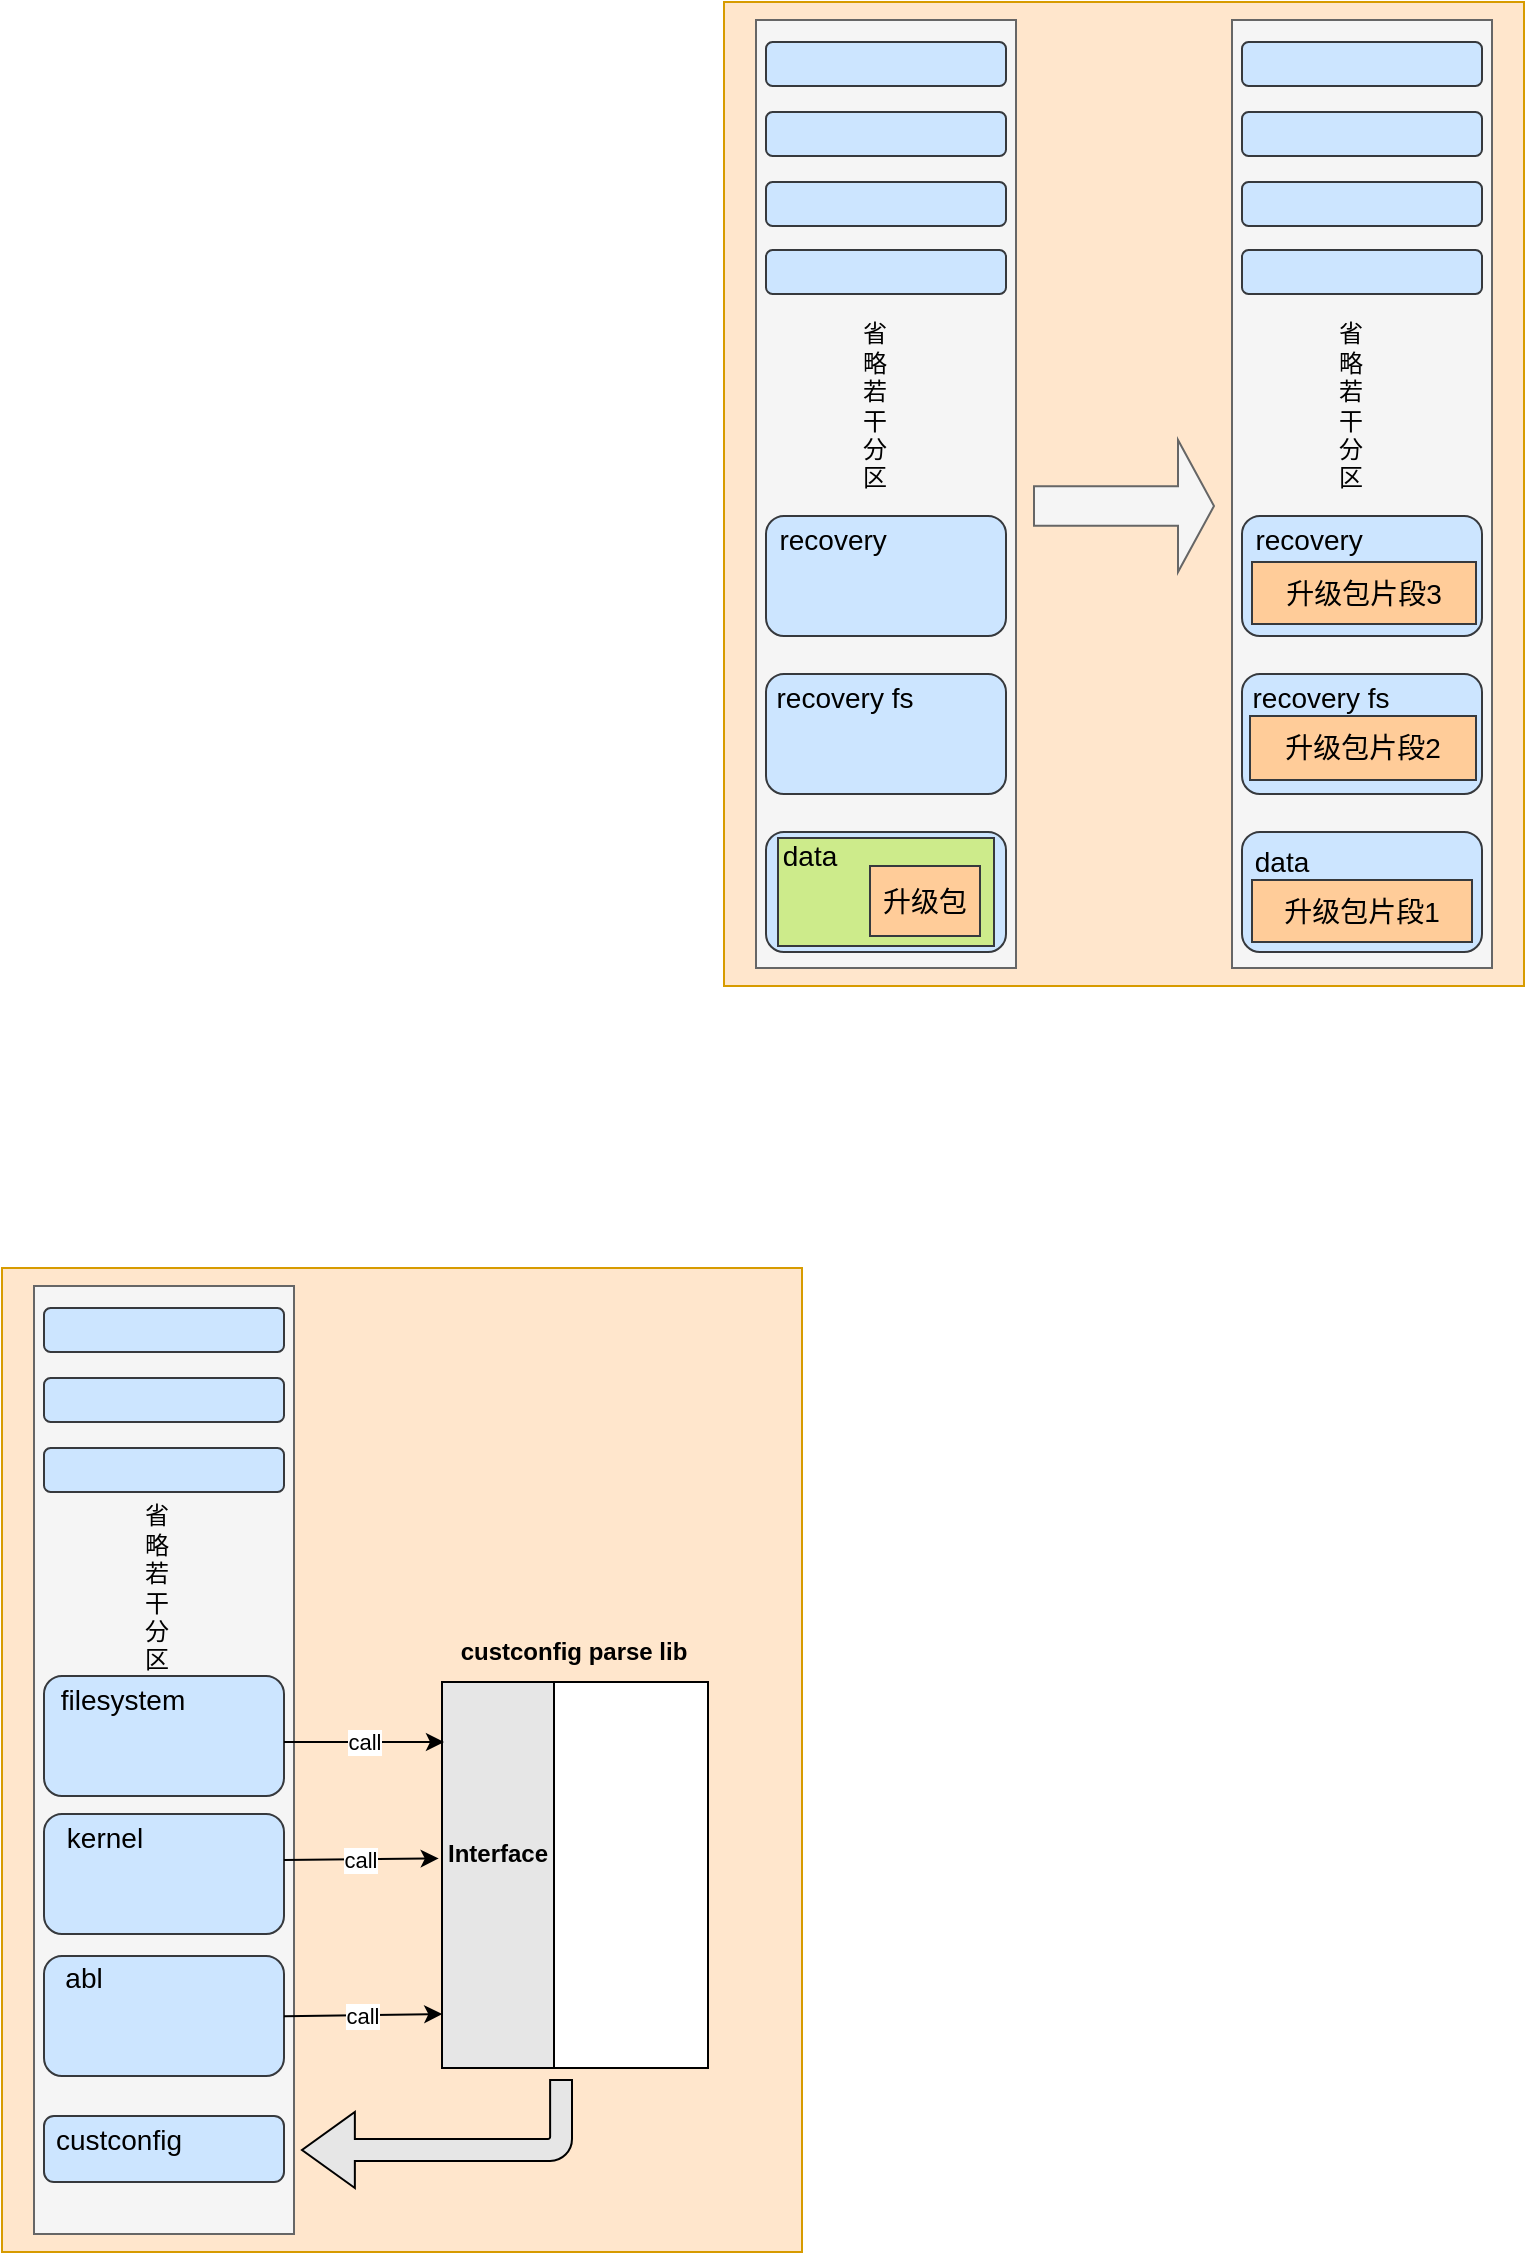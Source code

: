<mxfile version="20.1.2" type="github">
  <diagram id="Tym4I2ePUdt9SY9PQDoQ" name="第 1 页">
    <mxGraphModel dx="1531" dy="746" grid="0" gridSize="10" guides="1" tooltips="1" connect="1" arrows="1" fold="1" page="1" pageScale="1" pageWidth="827" pageHeight="1169" math="0" shadow="0">
      <root>
        <mxCell id="0" />
        <mxCell id="1" parent="0" />
        <mxCell id="a4vEm1wac4h2UvTmXm-i-44" value="" style="rounded=0;whiteSpace=wrap;html=1;fontSize=14;fillColor=#ffe6cc;strokeColor=#d79b00;" parent="1" vertex="1">
          <mxGeometry x="399" y="11" width="400" height="492" as="geometry" />
        </mxCell>
        <mxCell id="a4vEm1wac4h2UvTmXm-i-2" value="" style="rounded=0;whiteSpace=wrap;html=1;fillColor=#f5f5f5;fontColor=#333333;strokeColor=#666666;" parent="1" vertex="1">
          <mxGeometry x="415" y="20" width="130" height="474" as="geometry" />
        </mxCell>
        <mxCell id="a4vEm1wac4h2UvTmXm-i-3" value="" style="rounded=1;whiteSpace=wrap;html=1;fillColor=#cce5ff;strokeColor=#36393d;" parent="1" vertex="1">
          <mxGeometry x="420" y="31" width="120" height="22" as="geometry" />
        </mxCell>
        <mxCell id="a4vEm1wac4h2UvTmXm-i-6" value="" style="rounded=1;whiteSpace=wrap;html=1;fontStyle=0;fillColor=#cce5ff;strokeColor=#36393d;" parent="1" vertex="1">
          <mxGeometry x="420" y="268" width="120" height="60" as="geometry" />
        </mxCell>
        <mxCell id="a4vEm1wac4h2UvTmXm-i-7" value="" style="rounded=1;whiteSpace=wrap;html=1;fontStyle=0;fillColor=#cce5ff;strokeColor=#36393d;" parent="1" vertex="1">
          <mxGeometry x="420" y="347" width="120" height="60" as="geometry" />
        </mxCell>
        <mxCell id="a4vEm1wac4h2UvTmXm-i-8" value="" style="rounded=1;whiteSpace=wrap;html=1;fontStyle=0;fillColor=#cce5ff;strokeColor=#36393d;" parent="1" vertex="1">
          <mxGeometry x="420" y="426" width="120" height="60" as="geometry" />
        </mxCell>
        <mxCell id="a4vEm1wac4h2UvTmXm-i-11" value="省&lt;br&gt;略&lt;br&gt;若&lt;br&gt;干&lt;br&gt;分&lt;br&gt;区" style="text;html=1;strokeColor=none;fillColor=none;align=center;verticalAlign=middle;whiteSpace=wrap;rounded=0;" parent="1" vertex="1">
          <mxGeometry x="450" y="169" width="49" height="88" as="geometry" />
        </mxCell>
        <mxCell id="a4vEm1wac4h2UvTmXm-i-12" value="" style="rounded=1;whiteSpace=wrap;html=1;fillColor=#cce5ff;strokeColor=#36393d;" parent="1" vertex="1">
          <mxGeometry x="420" y="66" width="120" height="22" as="geometry" />
        </mxCell>
        <mxCell id="a4vEm1wac4h2UvTmXm-i-13" value="" style="rounded=1;whiteSpace=wrap;html=1;fillColor=#cce5ff;strokeColor=#36393d;" parent="1" vertex="1">
          <mxGeometry x="420" y="101" width="120" height="22" as="geometry" />
        </mxCell>
        <mxCell id="a4vEm1wac4h2UvTmXm-i-14" value="" style="rounded=1;whiteSpace=wrap;html=1;fillColor=#cce5ff;strokeColor=#36393d;" parent="1" vertex="1">
          <mxGeometry x="420" y="135" width="120" height="22" as="geometry" />
        </mxCell>
        <mxCell id="a4vEm1wac4h2UvTmXm-i-19" value="recovery fs" style="text;html=1;strokeColor=none;fillColor=none;align=center;verticalAlign=middle;whiteSpace=wrap;rounded=0;fontSize=14;" parent="1" vertex="1">
          <mxGeometry x="424" y="347" width="71" height="23" as="geometry" />
        </mxCell>
        <mxCell id="a4vEm1wac4h2UvTmXm-i-20" value="recovery&amp;nbsp;" style="text;html=1;strokeColor=none;fillColor=none;align=center;verticalAlign=middle;whiteSpace=wrap;rounded=0;fontSize=14;" parent="1" vertex="1">
          <mxGeometry x="420" y="268" width="71" height="23" as="geometry" />
        </mxCell>
        <mxCell id="a4vEm1wac4h2UvTmXm-i-21" value="" style="rounded=0;whiteSpace=wrap;html=1;fillColor=#f5f5f5;fontColor=#333333;strokeColor=#666666;" parent="1" vertex="1">
          <mxGeometry x="653" y="20" width="130" height="474" as="geometry" />
        </mxCell>
        <mxCell id="a4vEm1wac4h2UvTmXm-i-22" value="" style="rounded=1;whiteSpace=wrap;html=1;fillColor=#cce5ff;strokeColor=#36393d;" parent="1" vertex="1">
          <mxGeometry x="658" y="31" width="120" height="22" as="geometry" />
        </mxCell>
        <mxCell id="a4vEm1wac4h2UvTmXm-i-23" value="" style="rounded=1;whiteSpace=wrap;html=1;fontStyle=0;fillColor=#cce5ff;strokeColor=#36393d;" parent="1" vertex="1">
          <mxGeometry x="658" y="268" width="120" height="60" as="geometry" />
        </mxCell>
        <mxCell id="a4vEm1wac4h2UvTmXm-i-24" value="" style="rounded=1;whiteSpace=wrap;html=1;fontStyle=0;fillColor=#cce5ff;strokeColor=#36393d;" parent="1" vertex="1">
          <mxGeometry x="658" y="347" width="120" height="60" as="geometry" />
        </mxCell>
        <mxCell id="a4vEm1wac4h2UvTmXm-i-25" value="" style="rounded=1;whiteSpace=wrap;html=1;fontStyle=0;fillColor=#cce5ff;strokeColor=#36393d;" parent="1" vertex="1">
          <mxGeometry x="658" y="426" width="120" height="60" as="geometry" />
        </mxCell>
        <mxCell id="a4vEm1wac4h2UvTmXm-i-26" value="省&lt;br&gt;略&lt;br&gt;若&lt;br&gt;干&lt;br&gt;分&lt;br&gt;区" style="text;html=1;strokeColor=none;fillColor=none;align=center;verticalAlign=middle;whiteSpace=wrap;rounded=0;" parent="1" vertex="1">
          <mxGeometry x="688" y="169" width="49" height="88" as="geometry" />
        </mxCell>
        <mxCell id="a4vEm1wac4h2UvTmXm-i-27" value="" style="rounded=1;whiteSpace=wrap;html=1;fillColor=#cce5ff;strokeColor=#36393d;" parent="1" vertex="1">
          <mxGeometry x="658" y="66" width="120" height="22" as="geometry" />
        </mxCell>
        <mxCell id="a4vEm1wac4h2UvTmXm-i-28" value="" style="rounded=1;whiteSpace=wrap;html=1;fillColor=#cce5ff;strokeColor=#36393d;" parent="1" vertex="1">
          <mxGeometry x="658" y="101" width="120" height="22" as="geometry" />
        </mxCell>
        <mxCell id="a4vEm1wac4h2UvTmXm-i-29" value="" style="rounded=1;whiteSpace=wrap;html=1;fillColor=#cce5ff;strokeColor=#36393d;" parent="1" vertex="1">
          <mxGeometry x="658" y="135" width="120" height="22" as="geometry" />
        </mxCell>
        <mxCell id="a4vEm1wac4h2UvTmXm-i-30" value="升级包片段1" style="rounded=0;whiteSpace=wrap;html=1;fontSize=14;fillColor=#ffcc99;strokeColor=#36393d;" parent="1" vertex="1">
          <mxGeometry x="663" y="450" width="110" height="31" as="geometry" />
        </mxCell>
        <mxCell id="a4vEm1wac4h2UvTmXm-i-31" value="data" style="text;html=1;strokeColor=none;fillColor=none;align=center;verticalAlign=middle;whiteSpace=wrap;rounded=0;fontSize=14;" parent="1" vertex="1">
          <mxGeometry x="648" y="426" width="60" height="30" as="geometry" />
        </mxCell>
        <mxCell id="a4vEm1wac4h2UvTmXm-i-36" value="" style="rounded=0;whiteSpace=wrap;html=1;fontSize=14;fillColor=#cdeb8b;strokeColor=#36393d;" parent="1" vertex="1">
          <mxGeometry x="426" y="429" width="108" height="54" as="geometry" />
        </mxCell>
        <mxCell id="a4vEm1wac4h2UvTmXm-i-32" value="recovery fs" style="text;html=1;strokeColor=none;fillColor=none;align=center;verticalAlign=middle;whiteSpace=wrap;rounded=0;fontSize=14;" parent="1" vertex="1">
          <mxGeometry x="662" y="347" width="71" height="23" as="geometry" />
        </mxCell>
        <mxCell id="a4vEm1wac4h2UvTmXm-i-33" value="recovery&amp;nbsp;" style="text;html=1;strokeColor=none;fillColor=none;align=center;verticalAlign=middle;whiteSpace=wrap;rounded=0;fontSize=14;" parent="1" vertex="1">
          <mxGeometry x="658" y="268" width="71" height="23" as="geometry" />
        </mxCell>
        <mxCell id="a4vEm1wac4h2UvTmXm-i-18" value="data" style="text;html=1;strokeColor=none;fillColor=none;align=center;verticalAlign=middle;whiteSpace=wrap;rounded=0;fontSize=14;" parent="1" vertex="1">
          <mxGeometry x="412" y="423" width="60" height="30" as="geometry" />
        </mxCell>
        <mxCell id="a4vEm1wac4h2UvTmXm-i-17" value="升级包" style="rounded=0;whiteSpace=wrap;html=1;fontSize=14;fillColor=#ffcc99;strokeColor=#36393d;" parent="1" vertex="1">
          <mxGeometry x="472" y="443" width="55" height="35" as="geometry" />
        </mxCell>
        <mxCell id="a4vEm1wac4h2UvTmXm-i-38" value="升级包片段2" style="rounded=0;whiteSpace=wrap;html=1;fontSize=14;fillColor=#ffcc99;strokeColor=#36393d;" parent="1" vertex="1">
          <mxGeometry x="662" y="368" width="113" height="32" as="geometry" />
        </mxCell>
        <mxCell id="a4vEm1wac4h2UvTmXm-i-39" value="升级包片段3" style="rounded=0;whiteSpace=wrap;html=1;fontSize=14;fillColor=#ffcc99;strokeColor=#36393d;" parent="1" vertex="1">
          <mxGeometry x="663" y="291" width="112" height="31" as="geometry" />
        </mxCell>
        <mxCell id="a4vEm1wac4h2UvTmXm-i-42" value="" style="shape=singleArrow;whiteSpace=wrap;html=1;fontSize=14;fillColor=#f5f5f5;fontColor=#333333;strokeColor=#666666;" parent="1" vertex="1">
          <mxGeometry x="554" y="230" width="90" height="66" as="geometry" />
        </mxCell>
        <mxCell id="Z4q4CPS1r2ZYni1STj5Q-1" value="" style="rounded=0;whiteSpace=wrap;html=1;fontSize=14;fillColor=#ffe6cc;strokeColor=#d79b00;" vertex="1" parent="1">
          <mxGeometry x="38" y="644" width="400" height="492" as="geometry" />
        </mxCell>
        <mxCell id="Z4q4CPS1r2ZYni1STj5Q-2" value="" style="rounded=0;whiteSpace=wrap;html=1;fillColor=#f5f5f5;fontColor=#333333;strokeColor=#666666;" vertex="1" parent="1">
          <mxGeometry x="54" y="653" width="130" height="474" as="geometry" />
        </mxCell>
        <mxCell id="Z4q4CPS1r2ZYni1STj5Q-3" value="" style="rounded=1;whiteSpace=wrap;html=1;fillColor=#cce5ff;strokeColor=#36393d;" vertex="1" parent="1">
          <mxGeometry x="59" y="664" width="120" height="22" as="geometry" />
        </mxCell>
        <mxCell id="Z4q4CPS1r2ZYni1STj5Q-4" value="" style="rounded=1;whiteSpace=wrap;html=1;fontStyle=0;fillColor=#cce5ff;strokeColor=#36393d;" vertex="1" parent="1">
          <mxGeometry x="59" y="848" width="120" height="60" as="geometry" />
        </mxCell>
        <mxCell id="Z4q4CPS1r2ZYni1STj5Q-5" value="" style="rounded=1;whiteSpace=wrap;html=1;fontStyle=0;fillColor=#cce5ff;strokeColor=#36393d;" vertex="1" parent="1">
          <mxGeometry x="59" y="917" width="120" height="60" as="geometry" />
        </mxCell>
        <mxCell id="Z4q4CPS1r2ZYni1STj5Q-6" value="" style="rounded=1;whiteSpace=wrap;html=1;fontStyle=0;fillColor=#cce5ff;strokeColor=#36393d;" vertex="1" parent="1">
          <mxGeometry x="59" y="988" width="120" height="60" as="geometry" />
        </mxCell>
        <mxCell id="Z4q4CPS1r2ZYni1STj5Q-7" value="省&lt;br&gt;略&lt;br&gt;若&lt;br&gt;干&lt;br&gt;分&lt;br&gt;区" style="text;html=1;strokeColor=none;fillColor=none;align=center;verticalAlign=middle;whiteSpace=wrap;rounded=0;" vertex="1" parent="1">
          <mxGeometry x="91" y="760" width="49" height="88" as="geometry" />
        </mxCell>
        <mxCell id="Z4q4CPS1r2ZYni1STj5Q-8" value="" style="rounded=1;whiteSpace=wrap;html=1;fillColor=#cce5ff;strokeColor=#36393d;" vertex="1" parent="1">
          <mxGeometry x="59" y="699" width="120" height="22" as="geometry" />
        </mxCell>
        <mxCell id="Z4q4CPS1r2ZYni1STj5Q-9" value="" style="rounded=1;whiteSpace=wrap;html=1;fillColor=#cce5ff;strokeColor=#36393d;" vertex="1" parent="1">
          <mxGeometry x="59" y="734" width="120" height="22" as="geometry" />
        </mxCell>
        <mxCell id="Z4q4CPS1r2ZYni1STj5Q-10" value="" style="rounded=1;whiteSpace=wrap;html=1;fillColor=#cce5ff;strokeColor=#36393d;" vertex="1" parent="1">
          <mxGeometry x="59" y="1068" width="120" height="33" as="geometry" />
        </mxCell>
        <mxCell id="Z4q4CPS1r2ZYni1STj5Q-11" value="kernel" style="text;html=1;strokeColor=none;fillColor=none;align=center;verticalAlign=middle;whiteSpace=wrap;rounded=0;fontSize=14;" vertex="1" parent="1">
          <mxGeometry x="54" y="917" width="71" height="23" as="geometry" />
        </mxCell>
        <mxCell id="Z4q4CPS1r2ZYni1STj5Q-12" value="filesystem" style="text;html=1;strokeColor=none;fillColor=none;align=center;verticalAlign=middle;whiteSpace=wrap;rounded=0;fontSize=14;" vertex="1" parent="1">
          <mxGeometry x="63" y="848" width="71" height="23" as="geometry" />
        </mxCell>
        <mxCell id="Z4q4CPS1r2ZYni1STj5Q-27" value="abl" style="text;html=1;strokeColor=none;fillColor=none;align=center;verticalAlign=middle;whiteSpace=wrap;rounded=0;fontSize=14;" vertex="1" parent="1">
          <mxGeometry x="49" y="984" width="60" height="30" as="geometry" />
        </mxCell>
        <mxCell id="Z4q4CPS1r2ZYni1STj5Q-33" value="custconfig" style="text;html=1;strokeColor=none;fillColor=none;align=center;verticalAlign=middle;whiteSpace=wrap;rounded=0;fontSize=14;" vertex="1" parent="1">
          <mxGeometry x="59" y="1065" width="75" height="30" as="geometry" />
        </mxCell>
        <mxCell id="Z4q4CPS1r2ZYni1STj5Q-37" value="" style="rounded=0;whiteSpace=wrap;html=1;" vertex="1" parent="1">
          <mxGeometry x="258" y="851" width="133" height="193" as="geometry" />
        </mxCell>
        <mxCell id="Z4q4CPS1r2ZYni1STj5Q-39" value="" style="rounded=0;whiteSpace=wrap;html=1;fillColor=#E6E6E6;" vertex="1" parent="1">
          <mxGeometry x="258" y="851" width="56" height="193" as="geometry" />
        </mxCell>
        <mxCell id="Z4q4CPS1r2ZYni1STj5Q-40" value="&lt;b&gt;Interface&lt;/b&gt;" style="text;html=1;strokeColor=none;fillColor=none;align=center;verticalAlign=middle;whiteSpace=wrap;rounded=0;" vertex="1" parent="1">
          <mxGeometry x="256" y="882" width="60" height="109" as="geometry" />
        </mxCell>
        <mxCell id="Z4q4CPS1r2ZYni1STj5Q-41" value="&lt;b&gt;custconfig parse lib&lt;/b&gt;" style="text;html=1;strokeColor=none;fillColor=none;align=center;verticalAlign=middle;whiteSpace=wrap;rounded=0;" vertex="1" parent="1">
          <mxGeometry x="257" y="821" width="134" height="30" as="geometry" />
        </mxCell>
        <mxCell id="Z4q4CPS1r2ZYni1STj5Q-47" value="call" style="endArrow=classic;html=1;rounded=0;" edge="1" parent="1">
          <mxGeometry relative="1" as="geometry">
            <mxPoint x="179" y="881" as="sourcePoint" />
            <mxPoint x="259" y="881" as="targetPoint" />
          </mxGeometry>
        </mxCell>
        <mxCell id="Z4q4CPS1r2ZYni1STj5Q-50" value="call" style="endArrow=classic;html=1;rounded=0;exitX=1;exitY=0.383;exitDx=0;exitDy=0;entryX=0.006;entryY=0.525;entryDx=0;entryDy=0;entryPerimeter=0;exitPerimeter=0;" edge="1" parent="1" source="Z4q4CPS1r2ZYni1STj5Q-5" target="Z4q4CPS1r2ZYni1STj5Q-40">
          <mxGeometry relative="1" as="geometry">
            <mxPoint x="189" y="891" as="sourcePoint" />
            <mxPoint x="269" y="891" as="targetPoint" />
            <Array as="points" />
          </mxGeometry>
        </mxCell>
        <mxCell id="Z4q4CPS1r2ZYni1STj5Q-51" value="call" style="endArrow=classic;html=1;rounded=0;exitX=1.011;exitY=0.376;exitDx=0;exitDy=0;entryX=0.002;entryY=0.86;entryDx=0;entryDy=0;entryPerimeter=0;exitPerimeter=0;" edge="1" parent="1" target="Z4q4CPS1r2ZYni1STj5Q-39">
          <mxGeometry relative="1" as="geometry">
            <mxPoint x="179.0" y="1018.17" as="sourcePoint" />
            <mxPoint x="255.04" y="1017.835" as="targetPoint" />
            <Array as="points" />
          </mxGeometry>
        </mxCell>
        <mxCell id="Z4q4CPS1r2ZYni1STj5Q-52" value="" style="html=1;shadow=0;dashed=0;align=center;verticalAlign=middle;shape=mxgraph.arrows2.bendArrow;dy=5.47;dx=26.43;notch=0;arrowHead=38.03;rounded=1;fillColor=#E6E6E6;direction=west;" vertex="1" parent="1">
          <mxGeometry x="188" y="1050" width="135" height="54" as="geometry" />
        </mxCell>
      </root>
    </mxGraphModel>
  </diagram>
</mxfile>
